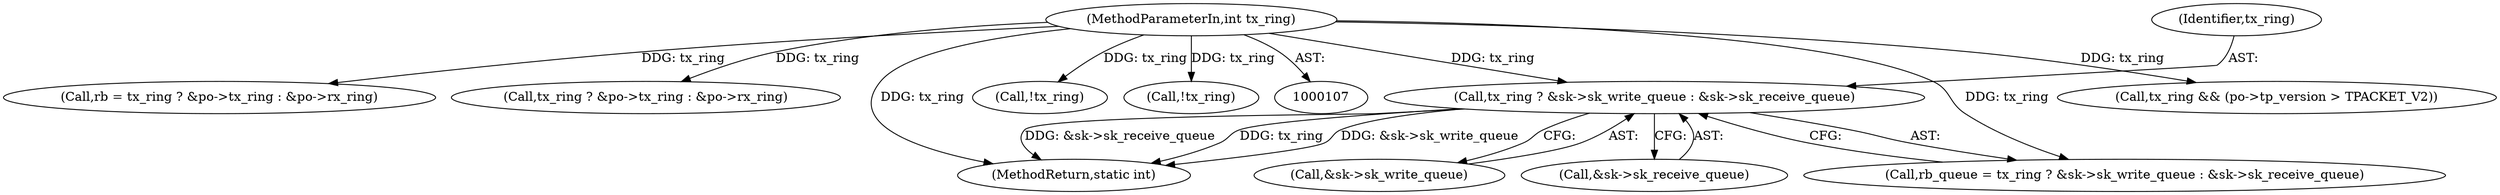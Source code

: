 digraph "0_linux_84ac7260236a49c79eede91617700174c2c19b0c@API" {
"1000171" [label="(Call,tx_ring ? &sk->sk_write_queue : &sk->sk_receive_queue)"];
"1000111" [label="(MethodParameterIn,int tx_ring)"];
"1000146" [label="(Call,tx_ring && (po->tp_version > TPACKET_V2))"];
"1000157" [label="(Call,rb = tx_ring ? &po->tx_ring : &po->rx_ring)"];
"1000111" [label="(MethodParameterIn,int tx_ring)"];
"1000171" [label="(Call,tx_ring ? &sk->sk_write_queue : &sk->sk_receive_queue)"];
"1000159" [label="(Call,tx_ring ? &po->tx_ring : &po->rx_ring)"];
"1000173" [label="(Call,&sk->sk_write_queue)"];
"1000172" [label="(Identifier,tx_ring)"];
"1000587" [label="(MethodReturn,static int)"];
"1000177" [label="(Call,&sk->sk_receive_queue)"];
"1000169" [label="(Call,rb_queue = tx_ring ? &sk->sk_write_queue : &sk->sk_receive_queue)"];
"1000569" [label="(Call,!tx_ring)"];
"1000369" [label="(Call,!tx_ring)"];
"1000171" -> "1000169"  [label="AST: "];
"1000171" -> "1000173"  [label="CFG: "];
"1000171" -> "1000177"  [label="CFG: "];
"1000172" -> "1000171"  [label="AST: "];
"1000173" -> "1000171"  [label="AST: "];
"1000177" -> "1000171"  [label="AST: "];
"1000169" -> "1000171"  [label="CFG: "];
"1000171" -> "1000587"  [label="DDG: tx_ring"];
"1000171" -> "1000587"  [label="DDG: &sk->sk_write_queue"];
"1000171" -> "1000587"  [label="DDG: &sk->sk_receive_queue"];
"1000111" -> "1000171"  [label="DDG: tx_ring"];
"1000111" -> "1000107"  [label="AST: "];
"1000111" -> "1000587"  [label="DDG: tx_ring"];
"1000111" -> "1000146"  [label="DDG: tx_ring"];
"1000111" -> "1000157"  [label="DDG: tx_ring"];
"1000111" -> "1000159"  [label="DDG: tx_ring"];
"1000111" -> "1000169"  [label="DDG: tx_ring"];
"1000111" -> "1000369"  [label="DDG: tx_ring"];
"1000111" -> "1000569"  [label="DDG: tx_ring"];
}
